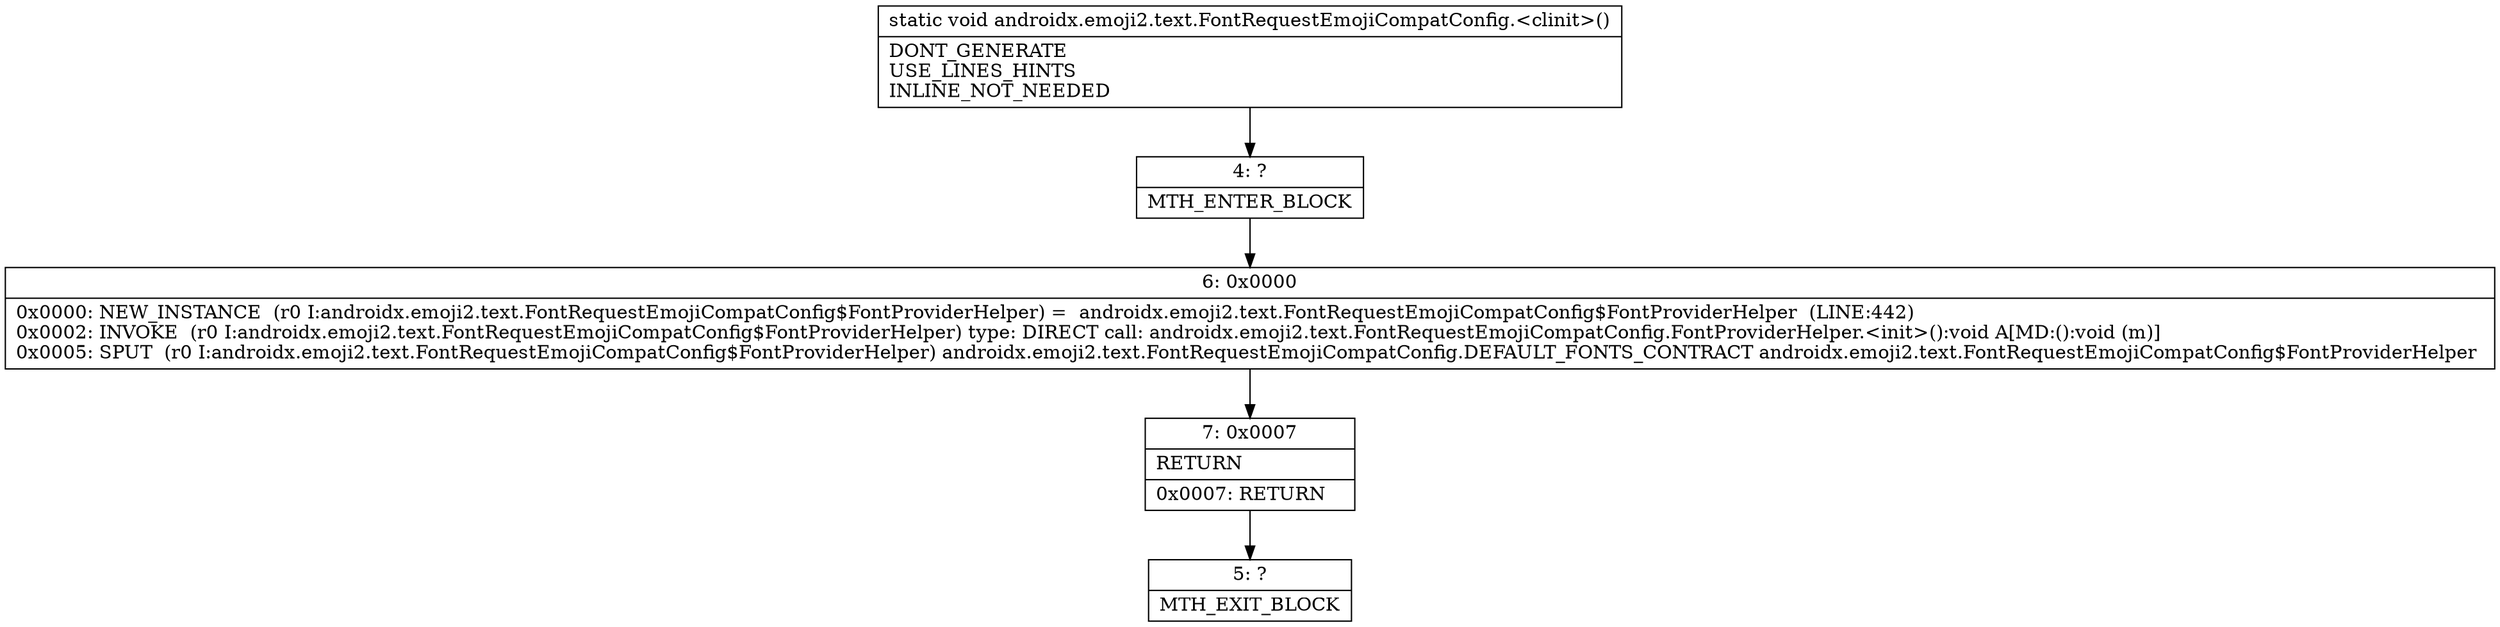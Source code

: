 digraph "CFG forandroidx.emoji2.text.FontRequestEmojiCompatConfig.\<clinit\>()V" {
Node_4 [shape=record,label="{4\:\ ?|MTH_ENTER_BLOCK\l}"];
Node_6 [shape=record,label="{6\:\ 0x0000|0x0000: NEW_INSTANCE  (r0 I:androidx.emoji2.text.FontRequestEmojiCompatConfig$FontProviderHelper) =  androidx.emoji2.text.FontRequestEmojiCompatConfig$FontProviderHelper  (LINE:442)\l0x0002: INVOKE  (r0 I:androidx.emoji2.text.FontRequestEmojiCompatConfig$FontProviderHelper) type: DIRECT call: androidx.emoji2.text.FontRequestEmojiCompatConfig.FontProviderHelper.\<init\>():void A[MD:():void (m)]\l0x0005: SPUT  (r0 I:androidx.emoji2.text.FontRequestEmojiCompatConfig$FontProviderHelper) androidx.emoji2.text.FontRequestEmojiCompatConfig.DEFAULT_FONTS_CONTRACT androidx.emoji2.text.FontRequestEmojiCompatConfig$FontProviderHelper \l}"];
Node_7 [shape=record,label="{7\:\ 0x0007|RETURN\l|0x0007: RETURN   \l}"];
Node_5 [shape=record,label="{5\:\ ?|MTH_EXIT_BLOCK\l}"];
MethodNode[shape=record,label="{static void androidx.emoji2.text.FontRequestEmojiCompatConfig.\<clinit\>()  | DONT_GENERATE\lUSE_LINES_HINTS\lINLINE_NOT_NEEDED\l}"];
MethodNode -> Node_4;Node_4 -> Node_6;
Node_6 -> Node_7;
Node_7 -> Node_5;
}

